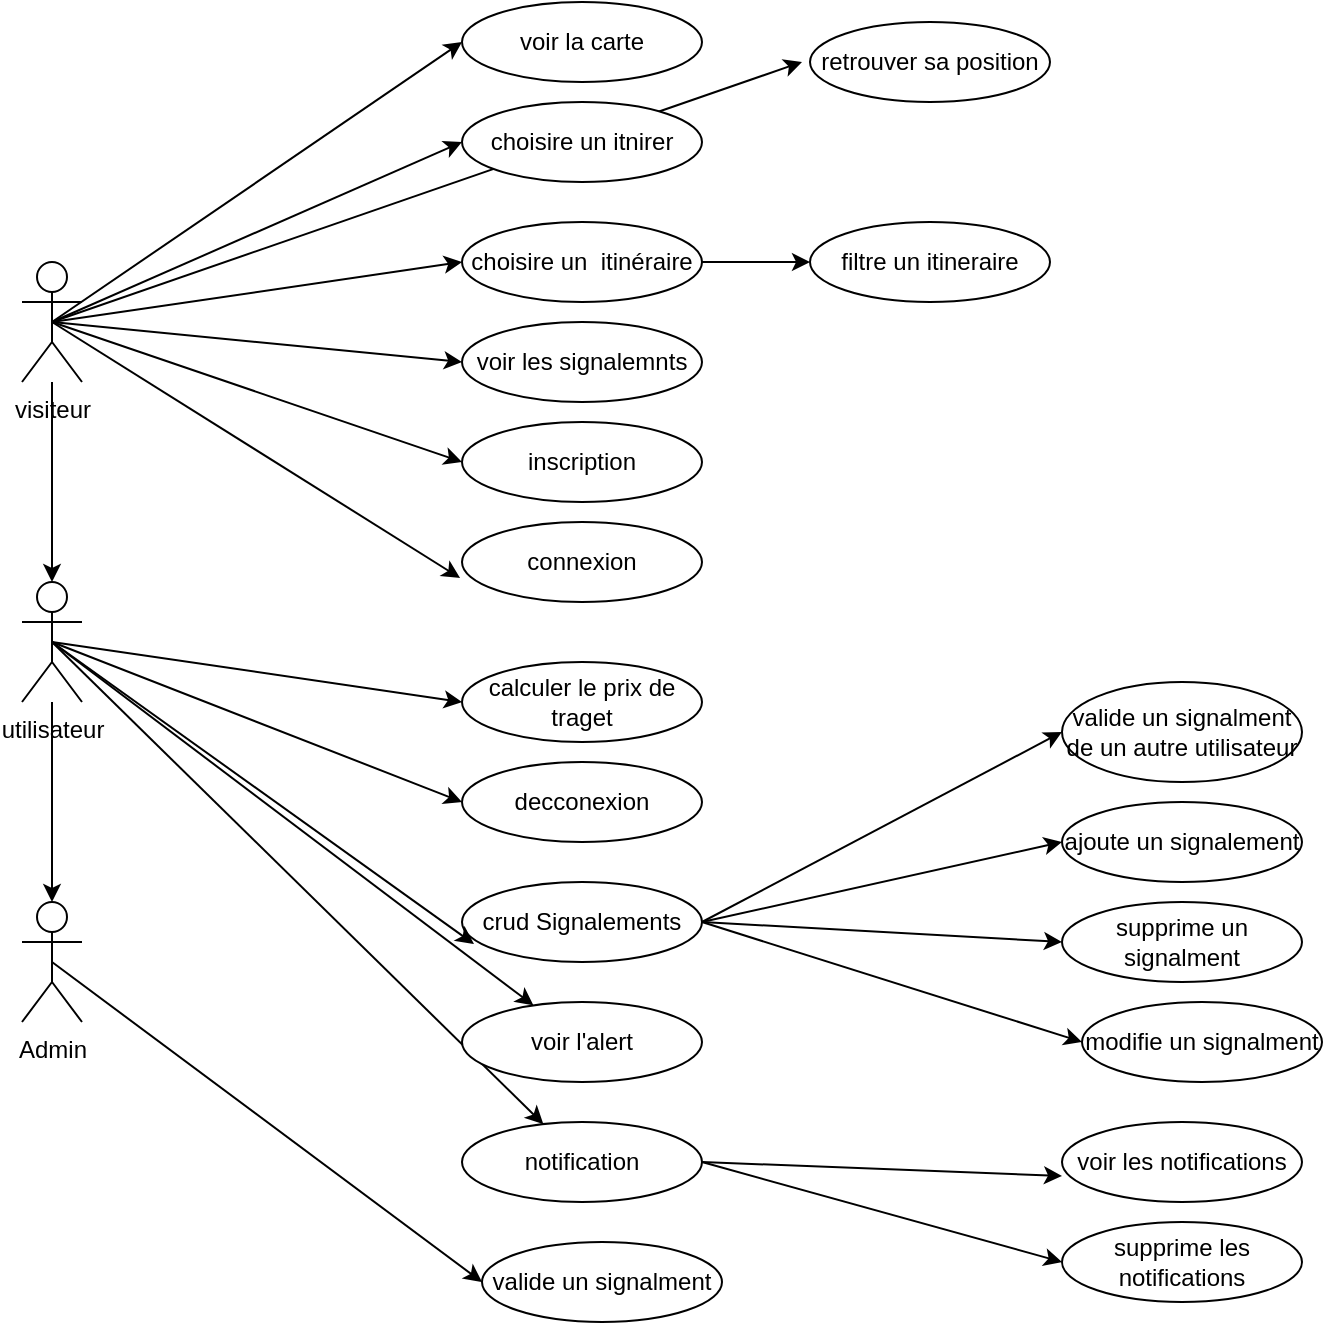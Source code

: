<mxfile version="26.0.5">
  <diagram name="Pagina-1" id="4tZt_NhNlfAzt6meS1XW">
    <mxGraphModel dx="1434" dy="746" grid="1" gridSize="10" guides="1" tooltips="1" connect="1" arrows="1" fold="1" page="1" pageScale="1" pageWidth="827" pageHeight="1169" math="0" shadow="0">
      <root>
        <mxCell id="0" />
        <mxCell id="1" parent="0" />
        <mxCell id="Jw-5Fzuu9ZcGU-8pzG4B-3" value="" style="edgeStyle=orthogonalEdgeStyle;rounded=0;orthogonalLoop=1;jettySize=auto;html=1;" parent="1" source="Jw-5Fzuu9ZcGU-8pzG4B-1" target="Jw-5Fzuu9ZcGU-8pzG4B-2" edge="1">
          <mxGeometry relative="1" as="geometry" />
        </mxCell>
        <mxCell id="Jw-5Fzuu9ZcGU-8pzG4B-18" style="edgeStyle=none;rounded=0;orthogonalLoop=1;jettySize=auto;html=1;exitX=0.5;exitY=0.5;exitDx=0;exitDy=0;exitPerimeter=0;entryX=0;entryY=0.5;entryDx=0;entryDy=0;" parent="1" source="Jw-5Fzuu9ZcGU-8pzG4B-1" target="Jw-5Fzuu9ZcGU-8pzG4B-6" edge="1">
          <mxGeometry relative="1" as="geometry" />
        </mxCell>
        <mxCell id="Jw-5Fzuu9ZcGU-8pzG4B-19" style="edgeStyle=none;rounded=0;orthogonalLoop=1;jettySize=auto;html=1;exitX=0.5;exitY=0.5;exitDx=0;exitDy=0;exitPerimeter=0;entryX=0;entryY=0.5;entryDx=0;entryDy=0;" parent="1" source="Jw-5Fzuu9ZcGU-8pzG4B-1" target="Jw-5Fzuu9ZcGU-8pzG4B-7" edge="1">
          <mxGeometry relative="1" as="geometry" />
        </mxCell>
        <mxCell id="Jw-5Fzuu9ZcGU-8pzG4B-23" style="edgeStyle=none;rounded=0;orthogonalLoop=1;jettySize=auto;html=1;exitX=0.5;exitY=0.5;exitDx=0;exitDy=0;exitPerimeter=0;entryX=0;entryY=0.5;entryDx=0;entryDy=0;" parent="1" source="Jw-5Fzuu9ZcGU-8pzG4B-1" target="Jw-5Fzuu9ZcGU-8pzG4B-5" edge="1">
          <mxGeometry relative="1" as="geometry" />
        </mxCell>
        <mxCell id="Jw-5Fzuu9ZcGU-8pzG4B-51" style="edgeStyle=none;rounded=0;orthogonalLoop=1;jettySize=auto;html=1;exitX=0.5;exitY=0.5;exitDx=0;exitDy=0;exitPerimeter=0;entryX=0;entryY=0.5;entryDx=0;entryDy=0;" parent="1" source="Jw-5Fzuu9ZcGU-8pzG4B-1" target="Jw-5Fzuu9ZcGU-8pzG4B-49" edge="1">
          <mxGeometry relative="1" as="geometry" />
        </mxCell>
        <mxCell id="Jw-5Fzuu9ZcGU-8pzG4B-57" style="edgeStyle=none;rounded=0;orthogonalLoop=1;jettySize=auto;html=1;exitX=0.5;exitY=0.5;exitDx=0;exitDy=0;exitPerimeter=0;entryX=0;entryY=0.5;entryDx=0;entryDy=0;" parent="1" source="Jw-5Fzuu9ZcGU-8pzG4B-1" target="Jw-5Fzuu9ZcGU-8pzG4B-9" edge="1">
          <mxGeometry relative="1" as="geometry" />
        </mxCell>
        <mxCell id="0A92OaaJmSJTrZx_7AOb-11" style="edgeStyle=none;rounded=0;orthogonalLoop=1;jettySize=auto;html=1;exitX=0.5;exitY=0.5;exitDx=0;exitDy=0;exitPerimeter=0;" edge="1" parent="1" source="Jw-5Fzuu9ZcGU-8pzG4B-1">
          <mxGeometry relative="1" as="geometry">
            <mxPoint x="480" y="60" as="targetPoint" />
          </mxGeometry>
        </mxCell>
        <mxCell id="Jw-5Fzuu9ZcGU-8pzG4B-1" value="visiteur" style="shape=umlActor;verticalLabelPosition=bottom;verticalAlign=top;html=1;outlineConnect=0;" parent="1" vertex="1">
          <mxGeometry x="90" y="160" width="30" height="60" as="geometry" />
        </mxCell>
        <mxCell id="Jw-5Fzuu9ZcGU-8pzG4B-35" style="edgeStyle=none;rounded=0;orthogonalLoop=1;jettySize=auto;html=1;exitX=0.5;exitY=0.5;exitDx=0;exitDy=0;exitPerimeter=0;" parent="1" source="Jw-5Fzuu9ZcGU-8pzG4B-2" target="Jw-5Fzuu9ZcGU-8pzG4B-34" edge="1">
          <mxGeometry relative="1" as="geometry" />
        </mxCell>
        <mxCell id="Jw-5Fzuu9ZcGU-8pzG4B-43" style="edgeStyle=none;rounded=0;orthogonalLoop=1;jettySize=auto;html=1;exitX=0.5;exitY=0.5;exitDx=0;exitDy=0;exitPerimeter=0;" parent="1" source="Jw-5Fzuu9ZcGU-8pzG4B-2" target="Jw-5Fzuu9ZcGU-8pzG4B-42" edge="1">
          <mxGeometry relative="1" as="geometry" />
        </mxCell>
        <mxCell id="0A92OaaJmSJTrZx_7AOb-7" style="edgeStyle=none;rounded=0;orthogonalLoop=1;jettySize=auto;html=1;exitX=0.5;exitY=0.5;exitDx=0;exitDy=0;exitPerimeter=0;entryX=0;entryY=0.5;entryDx=0;entryDy=0;" edge="1" parent="1" source="Jw-5Fzuu9ZcGU-8pzG4B-2" target="0A92OaaJmSJTrZx_7AOb-1">
          <mxGeometry relative="1" as="geometry" />
        </mxCell>
        <mxCell id="0A92OaaJmSJTrZx_7AOb-10" style="edgeStyle=none;rounded=0;orthogonalLoop=1;jettySize=auto;html=1;exitX=0.5;exitY=0.5;exitDx=0;exitDy=0;exitPerimeter=0;entryX=0;entryY=0.5;entryDx=0;entryDy=0;" edge="1" parent="1" source="Jw-5Fzuu9ZcGU-8pzG4B-2" target="0A92OaaJmSJTrZx_7AOb-9">
          <mxGeometry relative="1" as="geometry" />
        </mxCell>
        <mxCell id="Jw-5Fzuu9ZcGU-8pzG4B-2" value="utilisateur" style="shape=umlActor;verticalLabelPosition=bottom;verticalAlign=top;html=1;outlineConnect=0;" parent="1" vertex="1">
          <mxGeometry x="90" y="320" width="30" height="60" as="geometry" />
        </mxCell>
        <mxCell id="Jw-5Fzuu9ZcGU-8pzG4B-40" style="edgeStyle=none;rounded=0;orthogonalLoop=1;jettySize=auto;html=1;exitX=0.5;exitY=0.5;exitDx=0;exitDy=0;exitPerimeter=0;entryX=0;entryY=0.5;entryDx=0;entryDy=0;" parent="1" source="Jw-5Fzuu9ZcGU-8pzG4B-4" target="Jw-5Fzuu9ZcGU-8pzG4B-11" edge="1">
          <mxGeometry relative="1" as="geometry" />
        </mxCell>
        <mxCell id="Jw-5Fzuu9ZcGU-8pzG4B-4" value="Admin" style="shape=umlActor;verticalLabelPosition=bottom;verticalAlign=top;html=1;outlineConnect=0;" parent="1" vertex="1">
          <mxGeometry x="90" y="480" width="30" height="60" as="geometry" />
        </mxCell>
        <mxCell id="Jw-5Fzuu9ZcGU-8pzG4B-5" value="voir la carte" style="ellipse;whiteSpace=wrap;html=1;" parent="1" vertex="1">
          <mxGeometry x="310" y="30" width="120" height="40" as="geometry" />
        </mxCell>
        <mxCell id="Jw-5Fzuu9ZcGU-8pzG4B-6" value="choisire un itnirer" style="ellipse;whiteSpace=wrap;html=1;" parent="1" vertex="1">
          <mxGeometry x="310" y="80" width="120" height="40" as="geometry" />
        </mxCell>
        <mxCell id="Jw-5Fzuu9ZcGU-8pzG4B-60" style="edgeStyle=none;rounded=0;orthogonalLoop=1;jettySize=auto;html=1;exitX=1;exitY=0.5;exitDx=0;exitDy=0;entryX=0;entryY=0.5;entryDx=0;entryDy=0;" parent="1" source="Jw-5Fzuu9ZcGU-8pzG4B-7" target="Jw-5Fzuu9ZcGU-8pzG4B-58" edge="1">
          <mxGeometry relative="1" as="geometry" />
        </mxCell>
        <mxCell id="Jw-5Fzuu9ZcGU-8pzG4B-7" value="choisire un&amp;nbsp;&amp;nbsp;itinéraire" style="ellipse;whiteSpace=wrap;html=1;" parent="1" vertex="1">
          <mxGeometry x="310" y="140" width="120" height="40" as="geometry" />
        </mxCell>
        <mxCell id="Jw-5Fzuu9ZcGU-8pzG4B-8" style="edgeStyle=orthogonalEdgeStyle;rounded=0;orthogonalLoop=1;jettySize=auto;html=1;entryX=0.5;entryY=0;entryDx=0;entryDy=0;entryPerimeter=0;" parent="1" source="Jw-5Fzuu9ZcGU-8pzG4B-2" target="Jw-5Fzuu9ZcGU-8pzG4B-4" edge="1">
          <mxGeometry relative="1" as="geometry" />
        </mxCell>
        <mxCell id="Jw-5Fzuu9ZcGU-8pzG4B-9" value="inscription" style="ellipse;whiteSpace=wrap;html=1;" parent="1" vertex="1">
          <mxGeometry x="310" y="240" width="120" height="40" as="geometry" />
        </mxCell>
        <mxCell id="Jw-5Fzuu9ZcGU-8pzG4B-11" value="valide un signalment" style="ellipse;whiteSpace=wrap;html=1;" parent="1" vertex="1">
          <mxGeometry x="320" y="650" width="120" height="40" as="geometry" />
        </mxCell>
        <mxCell id="Jw-5Fzuu9ZcGU-8pzG4B-12" value="connexion" style="ellipse;whiteSpace=wrap;html=1;" parent="1" vertex="1">
          <mxGeometry x="310" y="290" width="120" height="40" as="geometry" />
        </mxCell>
        <mxCell id="Jw-5Fzuu9ZcGU-8pzG4B-37" style="edgeStyle=none;rounded=0;orthogonalLoop=1;jettySize=auto;html=1;exitX=1;exitY=0.5;exitDx=0;exitDy=0;entryX=0;entryY=0.5;entryDx=0;entryDy=0;" parent="1" source="Jw-5Fzuu9ZcGU-8pzG4B-28" target="Jw-5Fzuu9ZcGU-8pzG4B-30" edge="1">
          <mxGeometry relative="1" as="geometry" />
        </mxCell>
        <mxCell id="Jw-5Fzuu9ZcGU-8pzG4B-38" style="edgeStyle=none;rounded=0;orthogonalLoop=1;jettySize=auto;html=1;exitX=1;exitY=0.5;exitDx=0;exitDy=0;entryX=0;entryY=0.5;entryDx=0;entryDy=0;" parent="1" source="Jw-5Fzuu9ZcGU-8pzG4B-28" target="Jw-5Fzuu9ZcGU-8pzG4B-29" edge="1">
          <mxGeometry relative="1" as="geometry" />
        </mxCell>
        <mxCell id="Jw-5Fzuu9ZcGU-8pzG4B-39" style="edgeStyle=none;rounded=0;orthogonalLoop=1;jettySize=auto;html=1;exitX=1;exitY=0.5;exitDx=0;exitDy=0;entryX=0;entryY=0.5;entryDx=0;entryDy=0;" parent="1" source="Jw-5Fzuu9ZcGU-8pzG4B-28" target="Jw-5Fzuu9ZcGU-8pzG4B-31" edge="1">
          <mxGeometry relative="1" as="geometry" />
        </mxCell>
        <mxCell id="Jw-5Fzuu9ZcGU-8pzG4B-55" style="edgeStyle=none;rounded=0;orthogonalLoop=1;jettySize=auto;html=1;exitX=1;exitY=0.5;exitDx=0;exitDy=0;entryX=0;entryY=0.5;entryDx=0;entryDy=0;" parent="1" source="Jw-5Fzuu9ZcGU-8pzG4B-28" target="Jw-5Fzuu9ZcGU-8pzG4B-54" edge="1">
          <mxGeometry relative="1" as="geometry" />
        </mxCell>
        <mxCell id="Jw-5Fzuu9ZcGU-8pzG4B-28" value="&lt;font style=&quot;font-size: 12px;&quot; face=&quot;Helvetica&quot;&gt;crud&amp;nbsp;Signalements&lt;/font&gt;" style="ellipse;whiteSpace=wrap;html=1;" parent="1" vertex="1">
          <mxGeometry x="310" y="470" width="120" height="40" as="geometry" />
        </mxCell>
        <mxCell id="Jw-5Fzuu9ZcGU-8pzG4B-29" value="supprime un signalment" style="ellipse;whiteSpace=wrap;html=1;" parent="1" vertex="1">
          <mxGeometry x="610" y="480" width="120" height="40" as="geometry" />
        </mxCell>
        <mxCell id="Jw-5Fzuu9ZcGU-8pzG4B-30" value="ajoute un signalement" style="ellipse;whiteSpace=wrap;html=1;" parent="1" vertex="1">
          <mxGeometry x="610" y="430" width="120" height="40" as="geometry" />
        </mxCell>
        <mxCell id="Jw-5Fzuu9ZcGU-8pzG4B-31" value="modifie un signalment" style="ellipse;whiteSpace=wrap;html=1;" parent="1" vertex="1">
          <mxGeometry x="620" y="530" width="120" height="40" as="geometry" />
        </mxCell>
        <mxCell id="Jw-5Fzuu9ZcGU-8pzG4B-32" style="edgeStyle=none;rounded=0;orthogonalLoop=1;jettySize=auto;html=1;exitX=0.5;exitY=0.5;exitDx=0;exitDy=0;exitPerimeter=0;entryX=0.05;entryY=0.775;entryDx=0;entryDy=0;entryPerimeter=0;" parent="1" source="Jw-5Fzuu9ZcGU-8pzG4B-2" target="Jw-5Fzuu9ZcGU-8pzG4B-28" edge="1">
          <mxGeometry relative="1" as="geometry" />
        </mxCell>
        <mxCell id="Jw-5Fzuu9ZcGU-8pzG4B-34" value="&lt;font style=&quot;font-size: 12px;&quot; face=&quot;Helvetica&quot;&gt;voir l&#39;alert&lt;/font&gt;" style="ellipse;whiteSpace=wrap;html=1;" parent="1" vertex="1">
          <mxGeometry x="310" y="530" width="120" height="40" as="geometry" />
        </mxCell>
        <mxCell id="Jw-5Fzuu9ZcGU-8pzG4B-47" style="edgeStyle=none;rounded=0;orthogonalLoop=1;jettySize=auto;html=1;exitX=1;exitY=0.5;exitDx=0;exitDy=0;entryX=0;entryY=0.5;entryDx=0;entryDy=0;" parent="1" source="Jw-5Fzuu9ZcGU-8pzG4B-42" target="Jw-5Fzuu9ZcGU-8pzG4B-45" edge="1">
          <mxGeometry relative="1" as="geometry" />
        </mxCell>
        <mxCell id="Jw-5Fzuu9ZcGU-8pzG4B-42" value="notification" style="ellipse;whiteSpace=wrap;html=1;" parent="1" vertex="1">
          <mxGeometry x="310" y="590" width="120" height="40" as="geometry" />
        </mxCell>
        <mxCell id="Jw-5Fzuu9ZcGU-8pzG4B-44" value="voir les notifications" style="ellipse;whiteSpace=wrap;html=1;" parent="1" vertex="1">
          <mxGeometry x="610" y="590" width="120" height="40" as="geometry" />
        </mxCell>
        <mxCell id="Jw-5Fzuu9ZcGU-8pzG4B-45" value="supprime les notifications" style="ellipse;whiteSpace=wrap;html=1;" parent="1" vertex="1">
          <mxGeometry x="610" y="640" width="120" height="40" as="geometry" />
        </mxCell>
        <mxCell id="Jw-5Fzuu9ZcGU-8pzG4B-46" style="edgeStyle=none;rounded=0;orthogonalLoop=1;jettySize=auto;html=1;exitX=1;exitY=0.5;exitDx=0;exitDy=0;entryX=0;entryY=0.675;entryDx=0;entryDy=0;entryPerimeter=0;" parent="1" source="Jw-5Fzuu9ZcGU-8pzG4B-42" target="Jw-5Fzuu9ZcGU-8pzG4B-44" edge="1">
          <mxGeometry relative="1" as="geometry" />
        </mxCell>
        <mxCell id="Jw-5Fzuu9ZcGU-8pzG4B-49" value="voir les signalemnts" style="ellipse;whiteSpace=wrap;html=1;" parent="1" vertex="1">
          <mxGeometry x="310" y="190" width="120" height="40" as="geometry" />
        </mxCell>
        <mxCell id="Jw-5Fzuu9ZcGU-8pzG4B-54" value="valide un signalment de un autre utilisateur" style="ellipse;whiteSpace=wrap;html=1;" parent="1" vertex="1">
          <mxGeometry x="610" y="370" width="120" height="50" as="geometry" />
        </mxCell>
        <mxCell id="Jw-5Fzuu9ZcGU-8pzG4B-56" style="edgeStyle=none;rounded=0;orthogonalLoop=1;jettySize=auto;html=1;exitX=0.5;exitY=0.5;exitDx=0;exitDy=0;exitPerimeter=0;entryX=-0.008;entryY=0.7;entryDx=0;entryDy=0;entryPerimeter=0;" parent="1" source="Jw-5Fzuu9ZcGU-8pzG4B-1" target="Jw-5Fzuu9ZcGU-8pzG4B-12" edge="1">
          <mxGeometry relative="1" as="geometry" />
        </mxCell>
        <mxCell id="Jw-5Fzuu9ZcGU-8pzG4B-58" value="filtre un itineraire" style="ellipse;whiteSpace=wrap;html=1;" parent="1" vertex="1">
          <mxGeometry x="484" y="140" width="120" height="40" as="geometry" />
        </mxCell>
        <mxCell id="Jw-5Fzuu9ZcGU-8pzG4B-61" value="retrouver sa position" style="ellipse;whiteSpace=wrap;html=1;" parent="1" vertex="1">
          <mxGeometry x="484" y="40" width="120" height="40" as="geometry" />
        </mxCell>
        <mxCell id="0A92OaaJmSJTrZx_7AOb-1" value="decconexion" style="ellipse;whiteSpace=wrap;html=1;" vertex="1" parent="1">
          <mxGeometry x="310" y="410" width="120" height="40" as="geometry" />
        </mxCell>
        <mxCell id="0A92OaaJmSJTrZx_7AOb-9" value="calculer le prix de traget" style="ellipse;whiteSpace=wrap;html=1;" vertex="1" parent="1">
          <mxGeometry x="310" y="360" width="120" height="40" as="geometry" />
        </mxCell>
      </root>
    </mxGraphModel>
  </diagram>
</mxfile>
